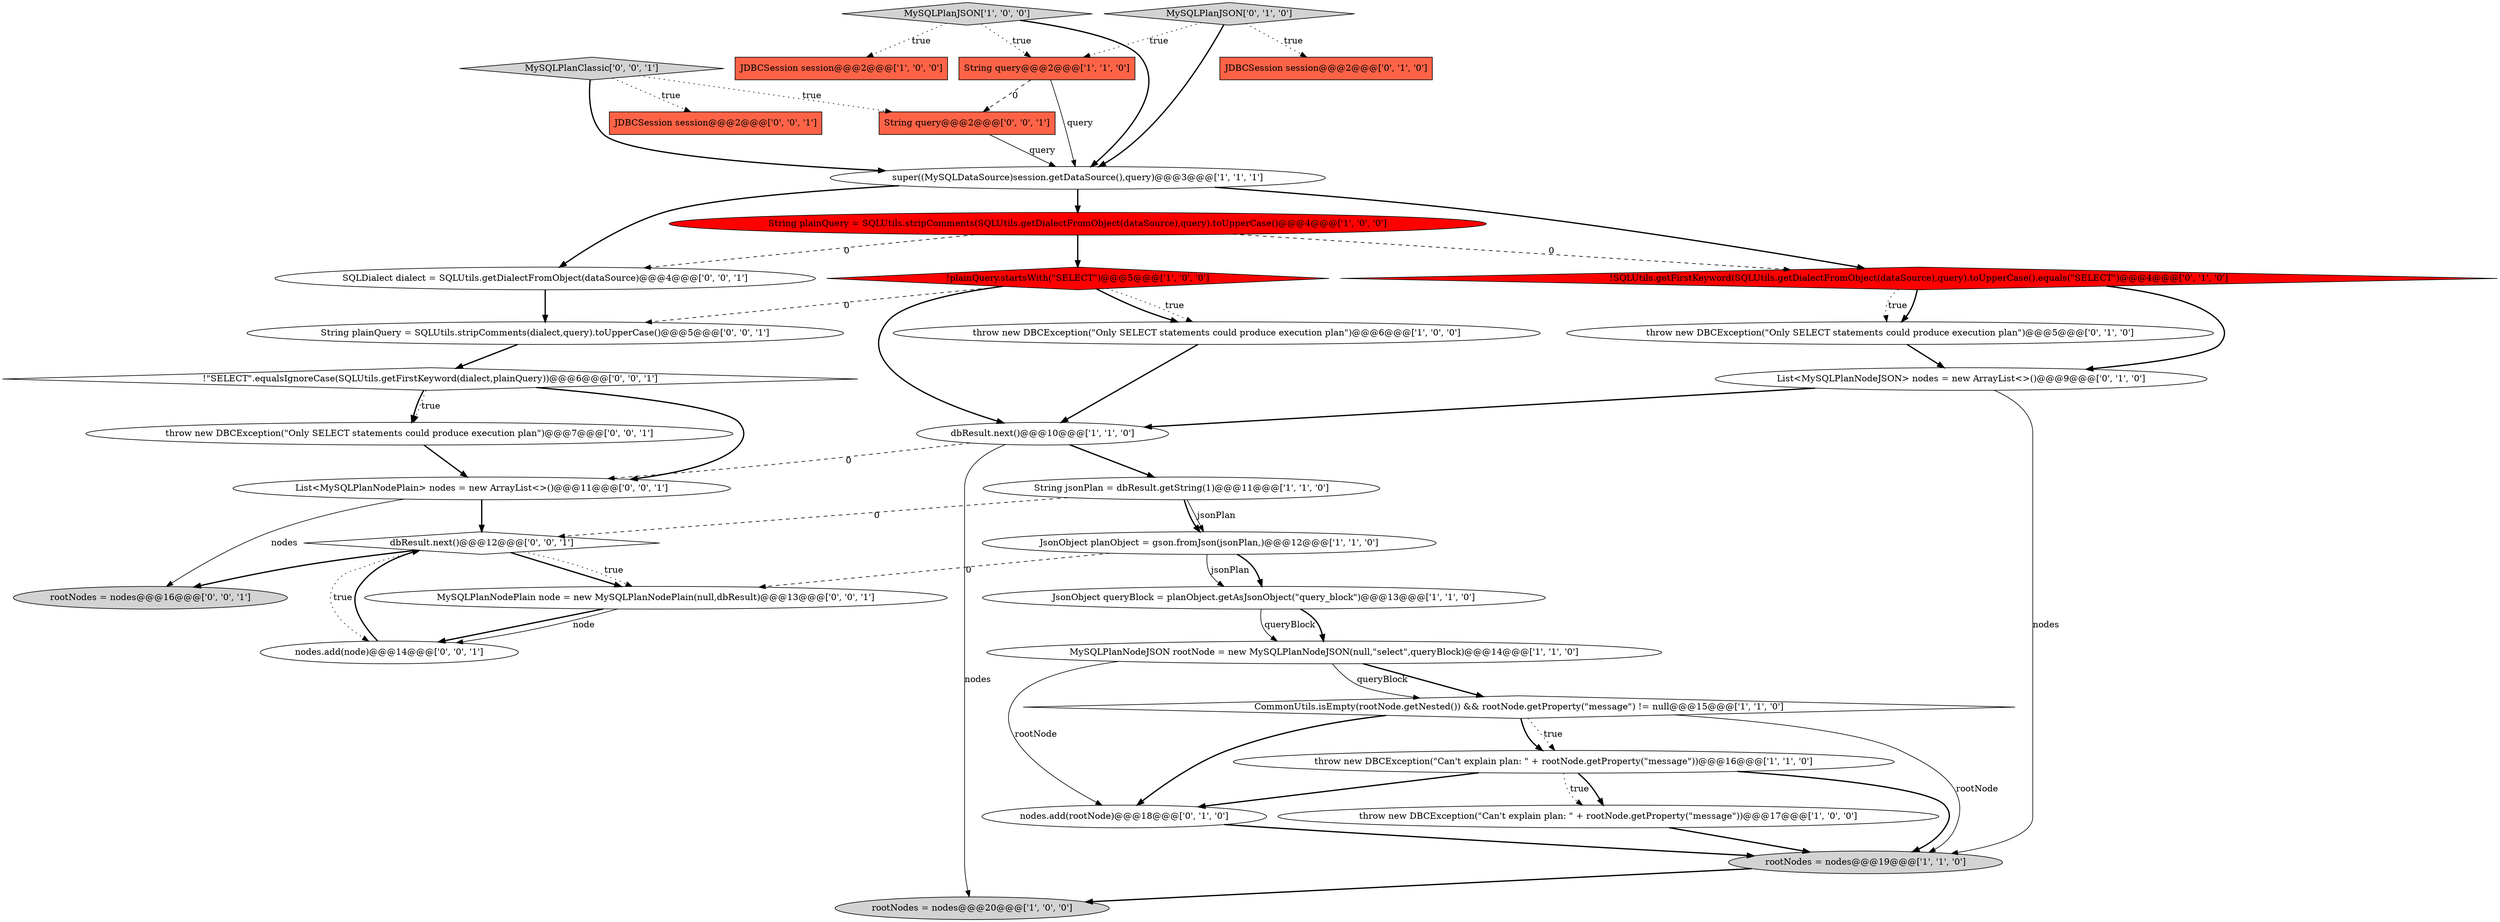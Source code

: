 digraph {
15 [style = filled, label = "throw new DBCException(\"Only SELECT statements could produce execution plan\")@@@6@@@['1', '0', '0']", fillcolor = white, shape = ellipse image = "AAA0AAABBB1BBB"];
26 [style = filled, label = "JDBCSession session@@@2@@@['0', '0', '1']", fillcolor = tomato, shape = box image = "AAA0AAABBB3BBB"];
29 [style = filled, label = "MySQLPlanNodePlain node = new MySQLPlanNodePlain(null,dbResult)@@@13@@@['0', '0', '1']", fillcolor = white, shape = ellipse image = "AAA0AAABBB3BBB"];
5 [style = filled, label = "super((MySQLDataSource)session.getDataSource(),query)@@@3@@@['1', '1', '1']", fillcolor = white, shape = ellipse image = "AAA0AAABBB1BBB"];
31 [style = filled, label = "dbResult.next()@@@12@@@['0', '0', '1']", fillcolor = white, shape = diamond image = "AAA0AAABBB3BBB"];
34 [style = filled, label = "String query@@@2@@@['0', '0', '1']", fillcolor = tomato, shape = box image = "AAA0AAABBB3BBB"];
24 [style = filled, label = "SQLDialect dialect = SQLUtils.getDialectFromObject(dataSource)@@@4@@@['0', '0', '1']", fillcolor = white, shape = ellipse image = "AAA0AAABBB3BBB"];
20 [style = filled, label = "JDBCSession session@@@2@@@['0', '1', '0']", fillcolor = tomato, shape = box image = "AAA0AAABBB2BBB"];
2 [style = filled, label = "rootNodes = nodes@@@20@@@['1', '0', '0']", fillcolor = lightgray, shape = ellipse image = "AAA0AAABBB1BBB"];
3 [style = filled, label = "CommonUtils.isEmpty(rootNode.getNested()) && rootNode.getProperty(\"message\") != null@@@15@@@['1', '1', '0']", fillcolor = white, shape = diamond image = "AAA0AAABBB1BBB"];
30 [style = filled, label = "List<MySQLPlanNodePlain> nodes = new ArrayList<>()@@@11@@@['0', '0', '1']", fillcolor = white, shape = ellipse image = "AAA0AAABBB3BBB"];
33 [style = filled, label = "rootNodes = nodes@@@16@@@['0', '0', '1']", fillcolor = lightgray, shape = ellipse image = "AAA0AAABBB3BBB"];
32 [style = filled, label = "MySQLPlanClassic['0', '0', '1']", fillcolor = lightgray, shape = diamond image = "AAA0AAABBB3BBB"];
12 [style = filled, label = "String jsonPlan = dbResult.getString(1)@@@11@@@['1', '1', '0']", fillcolor = white, shape = ellipse image = "AAA0AAABBB1BBB"];
7 [style = filled, label = "dbResult.next()@@@10@@@['1', '1', '0']", fillcolor = white, shape = ellipse image = "AAA0AAABBB1BBB"];
14 [style = filled, label = "rootNodes = nodes@@@19@@@['1', '1', '0']", fillcolor = lightgray, shape = ellipse image = "AAA0AAABBB1BBB"];
27 [style = filled, label = "nodes.add(node)@@@14@@@['0', '0', '1']", fillcolor = white, shape = ellipse image = "AAA0AAABBB3BBB"];
23 [style = filled, label = "!\"SELECT\".equalsIgnoreCase(SQLUtils.getFirstKeyword(dialect,plainQuery))@@@6@@@['0', '0', '1']", fillcolor = white, shape = diamond image = "AAA0AAABBB3BBB"];
10 [style = filled, label = "!plainQuery.startsWith(\"SELECT\")@@@5@@@['1', '0', '0']", fillcolor = red, shape = diamond image = "AAA1AAABBB1BBB"];
28 [style = filled, label = "throw new DBCException(\"Only SELECT statements could produce execution plan\")@@@7@@@['0', '0', '1']", fillcolor = white, shape = ellipse image = "AAA0AAABBB3BBB"];
0 [style = filled, label = "JsonObject planObject = gson.fromJson(jsonPlan,)@@@12@@@['1', '1', '0']", fillcolor = white, shape = ellipse image = "AAA0AAABBB1BBB"];
1 [style = filled, label = "JDBCSession session@@@2@@@['1', '0', '0']", fillcolor = tomato, shape = box image = "AAA0AAABBB1BBB"];
8 [style = filled, label = "throw new DBCException(\"Can't explain plan: \" + rootNode.getProperty(\"message\"))@@@17@@@['1', '0', '0']", fillcolor = white, shape = ellipse image = "AAA0AAABBB1BBB"];
6 [style = filled, label = "String plainQuery = SQLUtils.stripComments(SQLUtils.getDialectFromObject(dataSource),query).toUpperCase()@@@4@@@['1', '0', '0']", fillcolor = red, shape = ellipse image = "AAA1AAABBB1BBB"];
4 [style = filled, label = "MySQLPlanJSON['1', '0', '0']", fillcolor = lightgray, shape = diamond image = "AAA0AAABBB1BBB"];
17 [style = filled, label = "nodes.add(rootNode)@@@18@@@['0', '1', '0']", fillcolor = white, shape = ellipse image = "AAA0AAABBB2BBB"];
19 [style = filled, label = "!SQLUtils.getFirstKeyword(SQLUtils.getDialectFromObject(dataSource),query).toUpperCase().equals(\"SELECT\")@@@4@@@['0', '1', '0']", fillcolor = red, shape = diamond image = "AAA1AAABBB2BBB"];
11 [style = filled, label = "String query@@@2@@@['1', '1', '0']", fillcolor = tomato, shape = box image = "AAA0AAABBB1BBB"];
13 [style = filled, label = "MySQLPlanNodeJSON rootNode = new MySQLPlanNodeJSON(null,\"select\",queryBlock)@@@14@@@['1', '1', '0']", fillcolor = white, shape = ellipse image = "AAA0AAABBB1BBB"];
25 [style = filled, label = "String plainQuery = SQLUtils.stripComments(dialect,query).toUpperCase()@@@5@@@['0', '0', '1']", fillcolor = white, shape = ellipse image = "AAA0AAABBB3BBB"];
21 [style = filled, label = "List<MySQLPlanNodeJSON> nodes = new ArrayList<>()@@@9@@@['0', '1', '0']", fillcolor = white, shape = ellipse image = "AAA0AAABBB2BBB"];
16 [style = filled, label = "throw new DBCException(\"Can't explain plan: \" + rootNode.getProperty(\"message\"))@@@16@@@['1', '1', '0']", fillcolor = white, shape = ellipse image = "AAA0AAABBB1BBB"];
18 [style = filled, label = "throw new DBCException(\"Only SELECT statements could produce execution plan\")@@@5@@@['0', '1', '0']", fillcolor = white, shape = ellipse image = "AAA0AAABBB2BBB"];
9 [style = filled, label = "JsonObject queryBlock = planObject.getAsJsonObject(\"query_block\")@@@13@@@['1', '1', '0']", fillcolor = white, shape = ellipse image = "AAA0AAABBB1BBB"];
22 [style = filled, label = "MySQLPlanJSON['0', '1', '0']", fillcolor = lightgray, shape = diamond image = "AAA0AAABBB2BBB"];
32->5 [style = bold, label=""];
16->8 [style = dotted, label="true"];
0->9 [style = bold, label=""];
19->18 [style = bold, label=""];
10->15 [style = bold, label=""];
23->30 [style = bold, label=""];
15->7 [style = bold, label=""];
32->34 [style = dotted, label="true"];
16->8 [style = bold, label=""];
28->30 [style = bold, label=""];
4->1 [style = dotted, label="true"];
7->12 [style = bold, label=""];
25->23 [style = bold, label=""];
34->5 [style = solid, label="query"];
11->34 [style = dashed, label="0"];
23->28 [style = dotted, label="true"];
19->18 [style = dotted, label="true"];
12->0 [style = solid, label="jsonPlan"];
4->11 [style = dotted, label="true"];
8->14 [style = bold, label=""];
27->31 [style = bold, label=""];
31->29 [style = bold, label=""];
22->11 [style = dotted, label="true"];
12->31 [style = dashed, label="0"];
16->17 [style = bold, label=""];
3->16 [style = bold, label=""];
0->9 [style = solid, label="jsonPlan"];
12->0 [style = bold, label=""];
10->7 [style = bold, label=""];
22->5 [style = bold, label=""];
9->13 [style = solid, label="queryBlock"];
7->2 [style = solid, label="nodes"];
23->28 [style = bold, label=""];
10->15 [style = dotted, label="true"];
5->19 [style = bold, label=""];
29->27 [style = bold, label=""];
22->20 [style = dotted, label="true"];
5->6 [style = bold, label=""];
13->3 [style = bold, label=""];
17->14 [style = bold, label=""];
30->31 [style = bold, label=""];
6->24 [style = dashed, label="0"];
24->25 [style = bold, label=""];
5->24 [style = bold, label=""];
6->10 [style = bold, label=""];
31->33 [style = bold, label=""];
7->30 [style = dashed, label="0"];
13->17 [style = solid, label="rootNode"];
31->27 [style = dotted, label="true"];
6->19 [style = dashed, label="0"];
0->29 [style = dashed, label="0"];
11->5 [style = solid, label="query"];
21->7 [style = bold, label=""];
16->14 [style = bold, label=""];
3->17 [style = bold, label=""];
32->26 [style = dotted, label="true"];
14->2 [style = bold, label=""];
18->21 [style = bold, label=""];
29->27 [style = solid, label="node"];
31->29 [style = dotted, label="true"];
3->14 [style = solid, label="rootNode"];
30->33 [style = solid, label="nodes"];
4->5 [style = bold, label=""];
10->25 [style = dashed, label="0"];
3->16 [style = dotted, label="true"];
13->3 [style = solid, label="queryBlock"];
21->14 [style = solid, label="nodes"];
9->13 [style = bold, label=""];
19->21 [style = bold, label=""];
}
